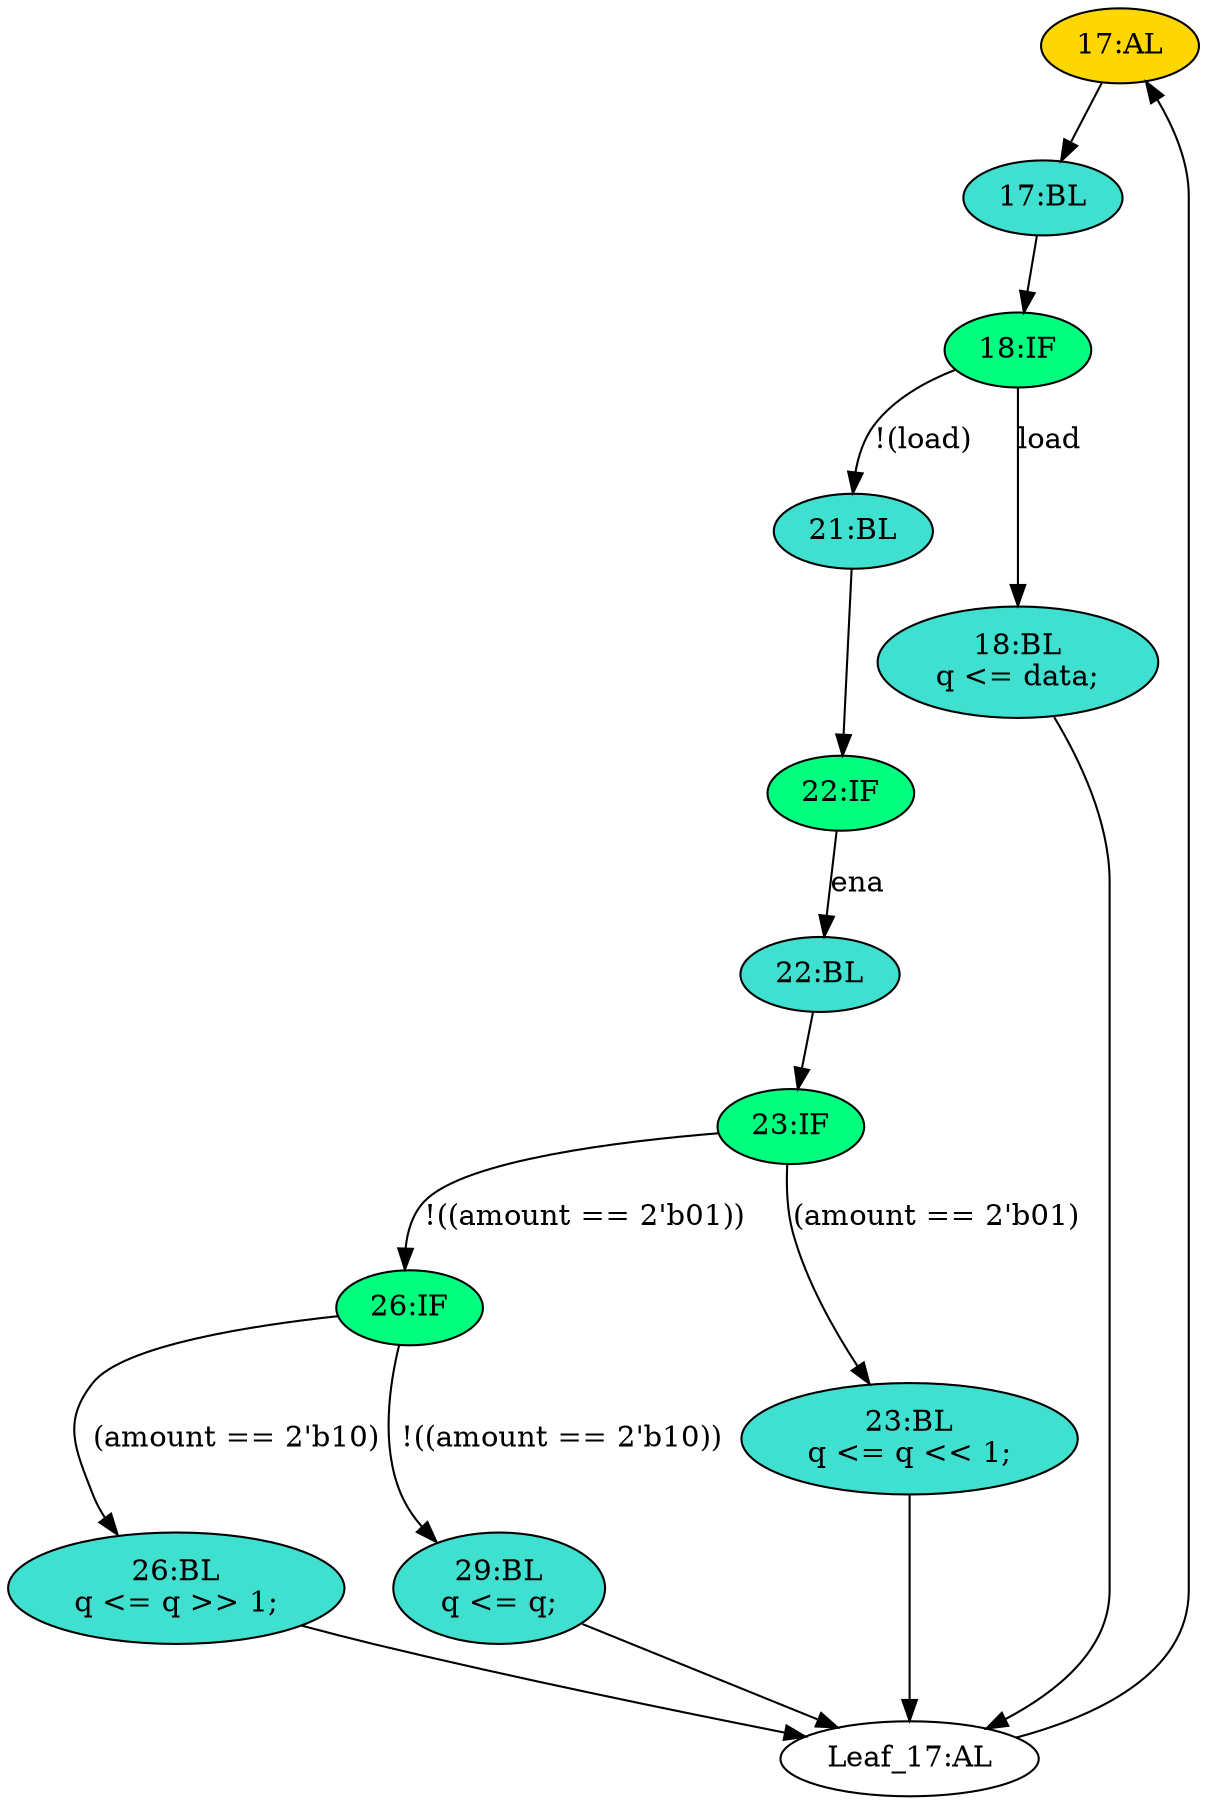strict digraph "compose( ,  )" {
	node [label="\N"];
	"17:AL"	[ast="<pyverilog.vparser.ast.Always object at 0x7f293d377090>",
		clk_sens=True,
		fillcolor=gold,
		label="17:AL",
		sens="['clk']",
		statements="[]",
		style=filled,
		typ=Always,
		use_var="['load', 'ena', 'amount', 'data', 'q']"];
	"17:BL"	[ast="<pyverilog.vparser.ast.Block object at 0x7f293d363d10>",
		fillcolor=turquoise,
		label="17:BL",
		statements="[]",
		style=filled,
		typ=Block];
	"17:AL" -> "17:BL"	[cond="[]",
		lineno=None];
	"21:BL"	[ast="<pyverilog.vparser.ast.Block object at 0x7f293d30ee90>",
		fillcolor=turquoise,
		label="21:BL",
		statements="[]",
		style=filled,
		typ=Block];
	"22:IF"	[ast="<pyverilog.vparser.ast.IfStatement object at 0x7f293d30ecd0>",
		fillcolor=springgreen,
		label="22:IF",
		statements="[]",
		style=filled,
		typ=IfStatement];
	"21:BL" -> "22:IF"	[cond="[]",
		lineno=None];
	"18:IF"	[ast="<pyverilog.vparser.ast.IfStatement object at 0x7f293d363ed0>",
		fillcolor=springgreen,
		label="18:IF",
		statements="[]",
		style=filled,
		typ=IfStatement];
	"17:BL" -> "18:IF"	[cond="[]",
		lineno=None];
	"18:BL"	[ast="<pyverilog.vparser.ast.Block object at 0x7f293d363790>",
		fillcolor=turquoise,
		label="18:BL
q <= data;",
		statements="[<pyverilog.vparser.ast.NonblockingSubstitution object at 0x7f293d363210>]",
		style=filled,
		typ=Block];
	"Leaf_17:AL"	[def_var="['q']",
		label="Leaf_17:AL"];
	"18:BL" -> "Leaf_17:AL"	[cond="[]",
		lineno=None];
	"26:IF"	[ast="<pyverilog.vparser.ast.IfStatement object at 0x7f293d6dee50>",
		fillcolor=springgreen,
		label="26:IF",
		statements="[]",
		style=filled,
		typ=IfStatement];
	"26:BL"	[ast="<pyverilog.vparser.ast.Block object at 0x7f293d366d10>",
		fillcolor=turquoise,
		label="26:BL
q <= q >> 1;",
		statements="[<pyverilog.vparser.ast.NonblockingSubstitution object at 0x7f29414c5d10>]",
		style=filled,
		typ=Block];
	"26:IF" -> "26:BL"	[cond="['amount']",
		label="(amount == 2'b10)",
		lineno=26];
	"29:BL"	[ast="<pyverilog.vparser.ast.Block object at 0x7f293d781610>",
		fillcolor=turquoise,
		label="29:BL
q <= q;",
		statements="[<pyverilog.vparser.ast.NonblockingSubstitution object at 0x7f293d3e0f90>]",
		style=filled,
		typ=Block];
	"26:IF" -> "29:BL"	[cond="['amount']",
		label="!((amount == 2'b10))",
		lineno=26];
	"23:IF"	[ast="<pyverilog.vparser.ast.IfStatement object at 0x7f293d37dd10>",
		fillcolor=springgreen,
		label="23:IF",
		statements="[]",
		style=filled,
		typ=IfStatement];
	"23:IF" -> "26:IF"	[cond="['amount']",
		label="!((amount == 2'b01))",
		lineno=23];
	"23:BL"	[ast="<pyverilog.vparser.ast.Block object at 0x7f293d371250>",
		fillcolor=turquoise,
		label="23:BL
q <= q << 1;",
		statements="[<pyverilog.vparser.ast.NonblockingSubstitution object at 0x7f293d366650>]",
		style=filled,
		typ=Block];
	"23:IF" -> "23:BL"	[cond="['amount']",
		label="(amount == 2'b01)",
		lineno=23];
	"22:BL"	[ast="<pyverilog.vparser.ast.Block object at 0x7f293d30ebd0>",
		fillcolor=turquoise,
		label="22:BL",
		statements="[]",
		style=filled,
		typ=Block];
	"22:IF" -> "22:BL"	[cond="['ena']",
		label=ena,
		lineno=22];
	"18:IF" -> "21:BL"	[cond="['load']",
		label="!(load)",
		lineno=18];
	"18:IF" -> "18:BL"	[cond="['load']",
		label=load,
		lineno=18];
	"26:BL" -> "Leaf_17:AL"	[cond="[]",
		lineno=None];
	"Leaf_17:AL" -> "17:AL";
	"22:BL" -> "23:IF"	[cond="[]",
		lineno=None];
	"29:BL" -> "Leaf_17:AL"	[cond="[]",
		lineno=None];
	"23:BL" -> "Leaf_17:AL"	[cond="[]",
		lineno=None];
}

